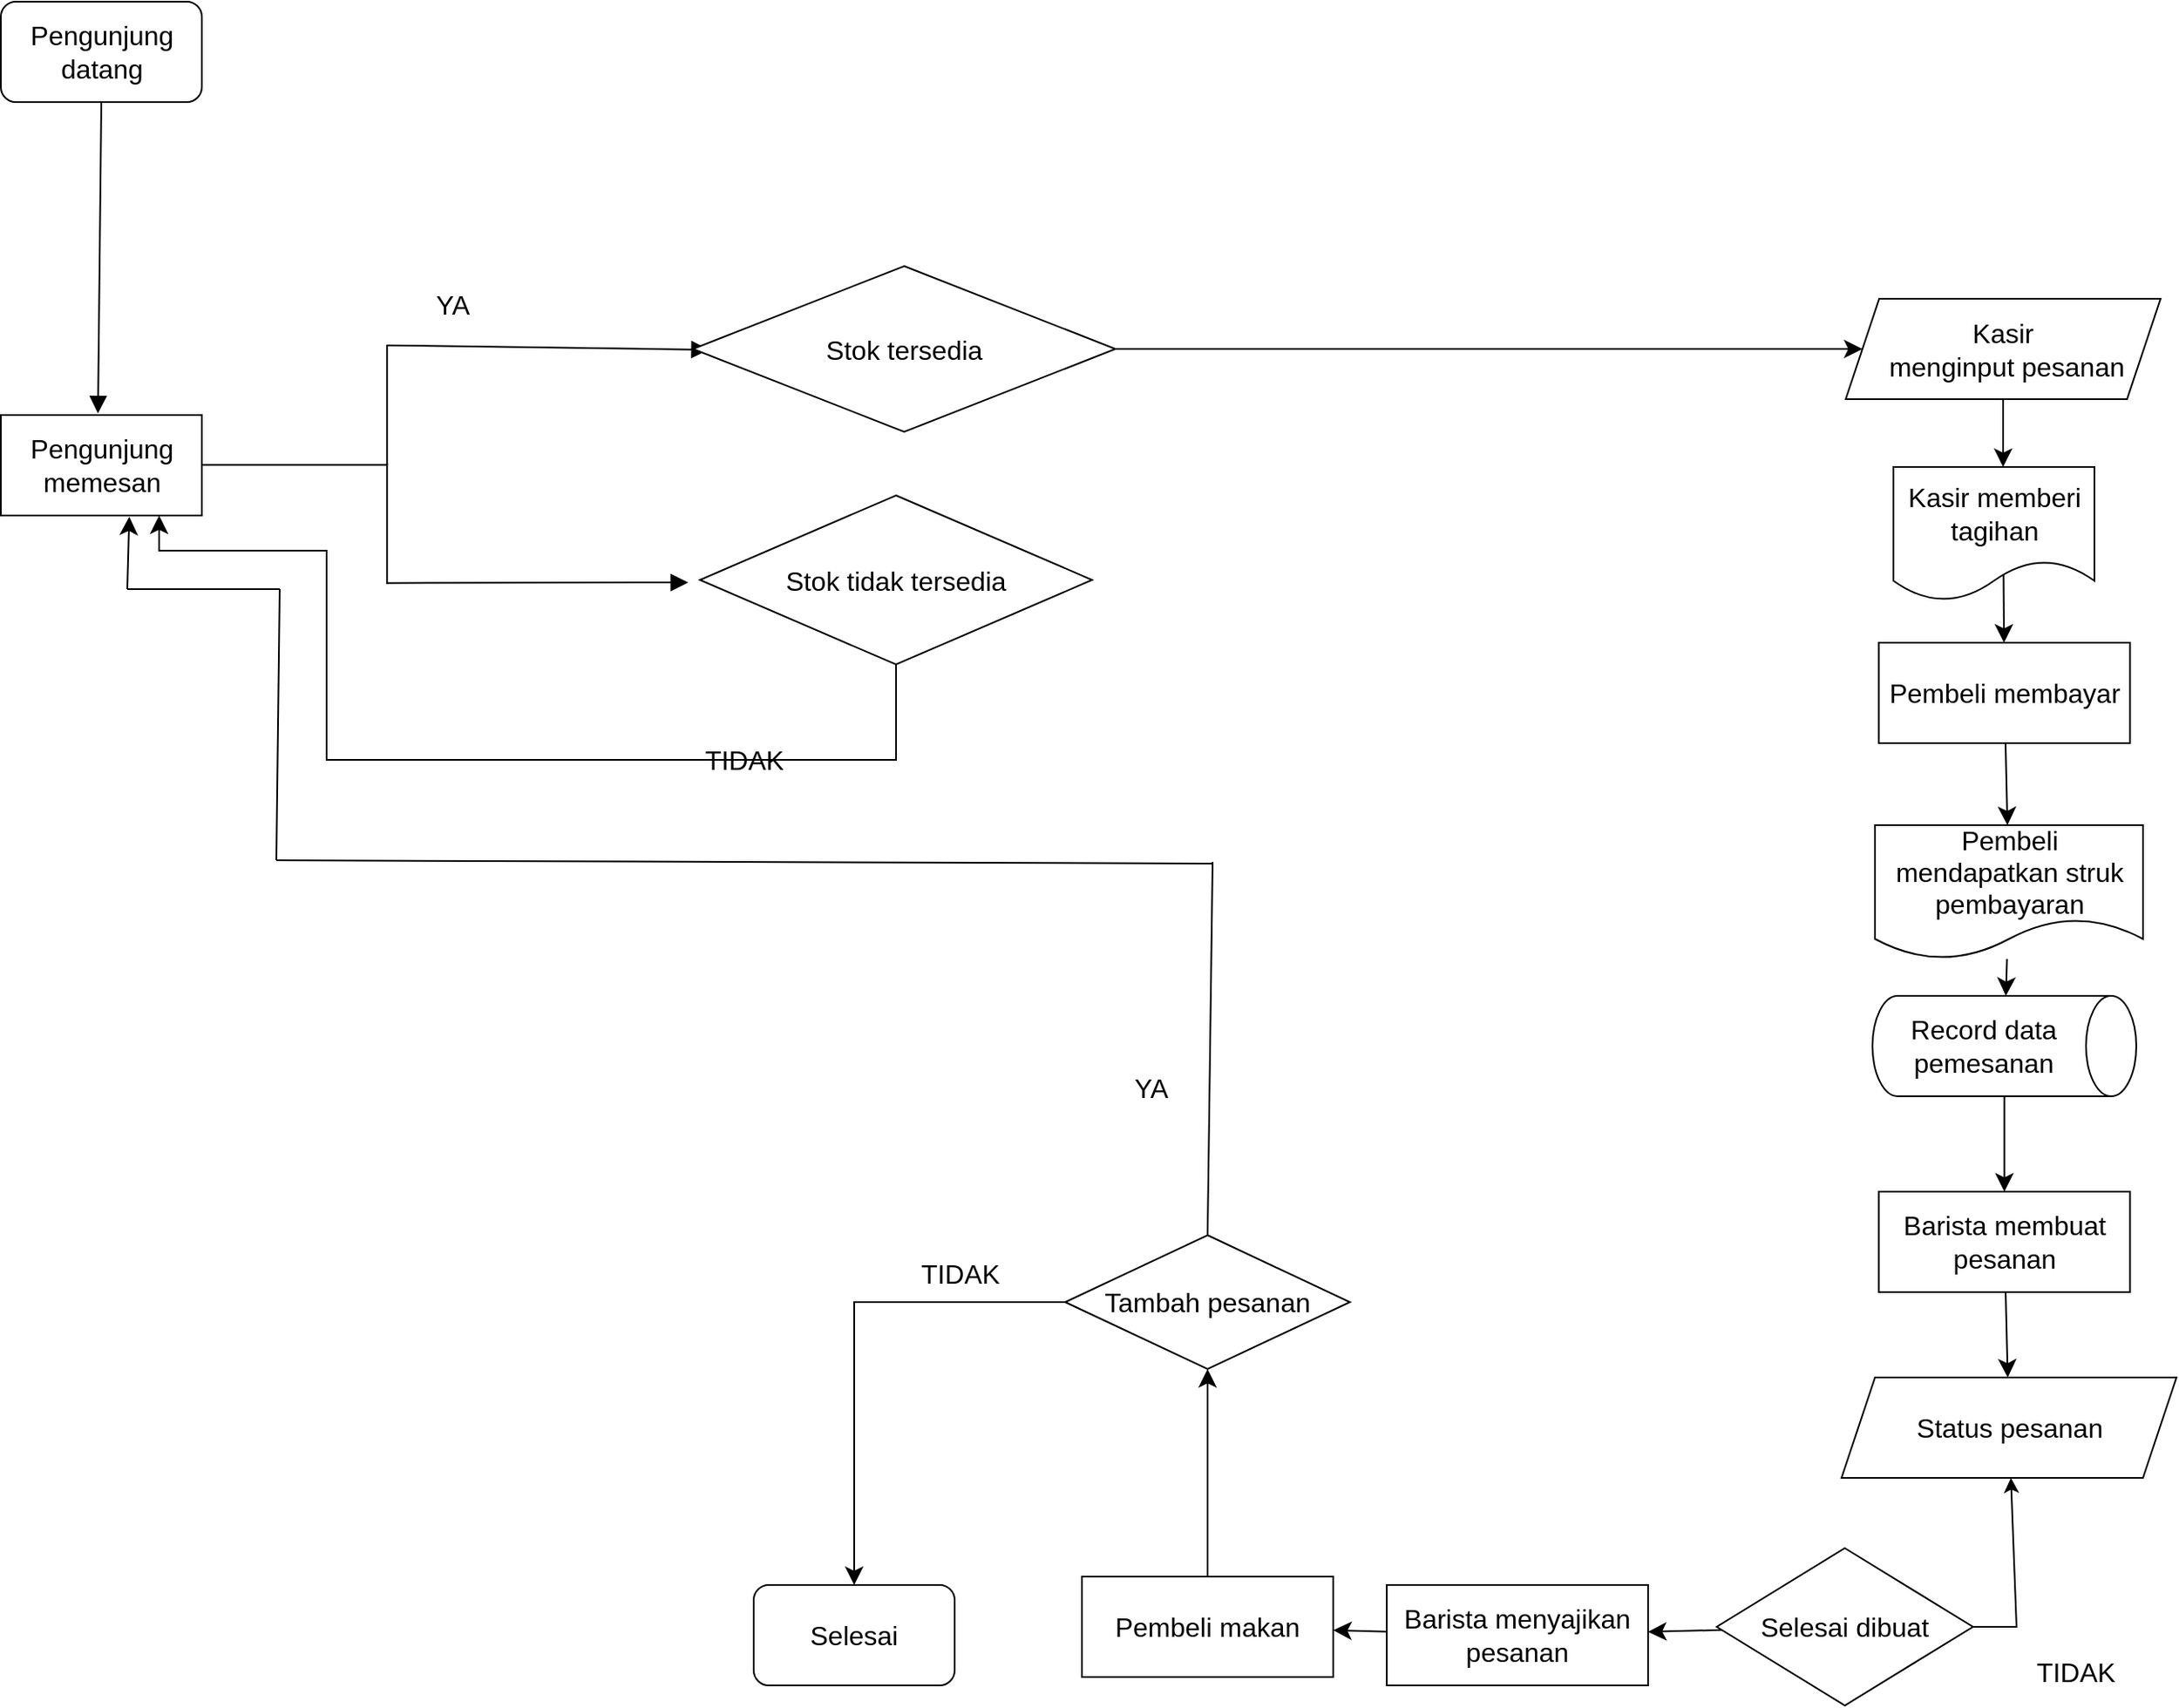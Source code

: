 <mxfile version="22.1.18" type="github">
  <diagram name="Halaman-1" id="X39AGLeUEUcifDFqh_xV">
    <mxGraphModel dx="3453" dy="2520" grid="0" gridSize="10" guides="1" tooltips="1" connect="1" arrows="1" fold="1" page="0" pageScale="1" pageWidth="827" pageHeight="1169" math="0" shadow="0">
      <root>
        <mxCell id="0" />
        <mxCell id="1" parent="0" />
        <mxCell id="WXR1SgdqpgOzqqLkaA0c-1" value="Pengunjung&lt;br&gt;datang" style="rounded=1;whiteSpace=wrap;html=1;fontSize=16;" parent="1" vertex="1">
          <mxGeometry x="-80.5" y="-538" width="120" height="60" as="geometry" />
        </mxCell>
        <mxCell id="WXR1SgdqpgOzqqLkaA0c-3" value="Pengunjung&lt;br&gt;memesan" style="rounded=0;whiteSpace=wrap;html=1;fontSize=16;" parent="1" vertex="1">
          <mxGeometry x="-80.5" y="-291" width="120" height="60" as="geometry" />
        </mxCell>
        <mxCell id="WXR1SgdqpgOzqqLkaA0c-7" value="" style="html=1;verticalAlign=bottom;labelBackgroundColor=none;endArrow=block;endFill=1;rounded=0;fontSize=12;startSize=8;endSize=8;curved=1;exitX=0.5;exitY=1;exitDx=0;exitDy=0;" parent="1" source="WXR1SgdqpgOzqqLkaA0c-1" edge="1">
          <mxGeometry width="160" relative="1" as="geometry">
            <mxPoint x="-22.5" y="-263" as="sourcePoint" />
            <mxPoint x="-22.5" y="-292" as="targetPoint" />
          </mxGeometry>
        </mxCell>
        <mxCell id="WXR1SgdqpgOzqqLkaA0c-27" style="edgeStyle=none;curved=1;rounded=0;orthogonalLoop=1;jettySize=auto;html=1;entryX=0;entryY=0.5;entryDx=0;entryDy=0;fontSize=12;startSize=8;endSize=8;" parent="1" source="WXR1SgdqpgOzqqLkaA0c-16" target="WXR1SgdqpgOzqqLkaA0c-26" edge="1">
          <mxGeometry relative="1" as="geometry" />
        </mxCell>
        <mxCell id="WXR1SgdqpgOzqqLkaA0c-80" style="edgeStyle=none;curved=1;rounded=0;orthogonalLoop=1;jettySize=auto;html=1;fontSize=12;startSize=8;endSize=8;" parent="1" source="WXR1SgdqpgOzqqLkaA0c-26" edge="1">
          <mxGeometry relative="1" as="geometry">
            <mxPoint x="1115" y="-260" as="targetPoint" />
          </mxGeometry>
        </mxCell>
        <mxCell id="WXR1SgdqpgOzqqLkaA0c-26" value="Kasir&lt;br&gt;&amp;nbsp;menginput pesanan" style="shape=parallelogram;perimeter=parallelogramPerimeter;whiteSpace=wrap;html=1;fixedSize=1;fontSize=16;" parent="1" vertex="1">
          <mxGeometry x="1021" y="-360.5" width="188" height="60" as="geometry" />
        </mxCell>
        <mxCell id="WXR1SgdqpgOzqqLkaA0c-30" value="Barista membuat pesanan" style="rounded=0;whiteSpace=wrap;html=1;fontSize=16;" parent="1" vertex="1">
          <mxGeometry x="1040.75" y="173" width="150" height="60" as="geometry" />
        </mxCell>
        <mxCell id="WXR1SgdqpgOzqqLkaA0c-32" value="Status pesanan" style="shape=parallelogram;perimeter=parallelogramPerimeter;whiteSpace=wrap;html=1;fixedSize=1;fontSize=16;" parent="1" vertex="1">
          <mxGeometry x="1018.5" y="284" width="200" height="60" as="geometry" />
        </mxCell>
        <mxCell id="WXR1SgdqpgOzqqLkaA0c-33" style="edgeStyle=none;curved=1;rounded=0;orthogonalLoop=1;jettySize=auto;html=1;fontSize=12;startSize=8;endSize=8;" parent="1" source="WXR1SgdqpgOzqqLkaA0c-30" target="WXR1SgdqpgOzqqLkaA0c-32" edge="1">
          <mxGeometry relative="1" as="geometry" />
        </mxCell>
        <mxCell id="LSWs2DIOvrWsIE_8H5As-2" style="edgeStyle=none;curved=1;rounded=0;orthogonalLoop=1;jettySize=auto;html=1;fontSize=12;startSize=8;endSize=8;" edge="1" parent="1" source="WXR1SgdqpgOzqqLkaA0c-34" target="WXR1SgdqpgOzqqLkaA0c-105">
          <mxGeometry relative="1" as="geometry" />
        </mxCell>
        <mxCell id="WXR1SgdqpgOzqqLkaA0c-34" value="Selesai dibuat" style="rhombus;whiteSpace=wrap;html=1;fontSize=16;" parent="1" vertex="1">
          <mxGeometry x="944" y="386" width="153" height="94" as="geometry" />
        </mxCell>
        <mxCell id="WXR1SgdqpgOzqqLkaA0c-42" value="" style="edgeStyle=none;curved=1;rounded=0;orthogonalLoop=1;jettySize=auto;html=1;fontSize=12;startSize=8;endSize=8;" parent="1" source="WXR1SgdqpgOzqqLkaA0c-39" target="WXR1SgdqpgOzqqLkaA0c-41" edge="1">
          <mxGeometry relative="1" as="geometry" />
        </mxCell>
        <mxCell id="WXR1SgdqpgOzqqLkaA0c-39" value="Pembeli makan" style="rounded=0;whiteSpace=wrap;html=1;fontSize=16;" parent="1" vertex="1">
          <mxGeometry x="565" y="403" width="150" height="60" as="geometry" />
        </mxCell>
        <mxCell id="LSWs2DIOvrWsIE_8H5As-1" style="edgeStyle=orthogonalEdgeStyle;rounded=0;orthogonalLoop=1;jettySize=auto;html=1;fontSize=12;startSize=8;endSize=8;" edge="1" parent="1" source="WXR1SgdqpgOzqqLkaA0c-41" target="WXR1SgdqpgOzqqLkaA0c-48">
          <mxGeometry relative="1" as="geometry">
            <mxPoint x="410.111" y="239" as="targetPoint" />
          </mxGeometry>
        </mxCell>
        <mxCell id="WXR1SgdqpgOzqqLkaA0c-41" value="Tambah pesanan" style="rhombus;whiteSpace=wrap;html=1;fontSize=16;rounded=0;" parent="1" vertex="1">
          <mxGeometry x="555" y="199" width="170" height="80" as="geometry" />
        </mxCell>
        <mxCell id="WXR1SgdqpgOzqqLkaA0c-47" value="" style="group" parent="1" vertex="1" connectable="0">
          <mxGeometry x="40" y="-380" width="545" height="238" as="geometry" />
        </mxCell>
        <mxCell id="WXR1SgdqpgOzqqLkaA0c-11" value="" style="endArrow=none;html=1;rounded=0;fontSize=12;startSize=8;endSize=8;curved=1;" parent="WXR1SgdqpgOzqqLkaA0c-47" edge="1">
          <mxGeometry width="50" height="50" relative="1" as="geometry">
            <mxPoint y="118.73" as="sourcePoint" />
            <mxPoint x="110.115" y="118.73" as="targetPoint" />
          </mxGeometry>
        </mxCell>
        <mxCell id="WXR1SgdqpgOzqqLkaA0c-12" value="" style="endArrow=none;html=1;rounded=0;fontSize=12;startSize=8;endSize=8;curved=1;" parent="WXR1SgdqpgOzqqLkaA0c-47" edge="1">
          <mxGeometry width="50" height="50" relative="1" as="geometry">
            <mxPoint x="110.115" y="119" as="sourcePoint" />
            <mxPoint x="110.115" y="47" as="targetPoint" />
          </mxGeometry>
        </mxCell>
        <mxCell id="WXR1SgdqpgOzqqLkaA0c-13" value="" style="endArrow=none;html=1;rounded=0;fontSize=12;startSize=8;endSize=8;curved=1;" parent="WXR1SgdqpgOzqqLkaA0c-47" edge="1">
          <mxGeometry width="50" height="50" relative="1" as="geometry">
            <mxPoint x="110.115" y="190" as="sourcePoint" />
            <mxPoint x="110.115" y="118" as="targetPoint" />
          </mxGeometry>
        </mxCell>
        <mxCell id="WXR1SgdqpgOzqqLkaA0c-14" value="" style="html=1;verticalAlign=bottom;labelBackgroundColor=none;endArrow=block;endFill=1;rounded=0;fontSize=12;startSize=8;endSize=8;curved=1;exitX=1.017;exitY=0.422;exitDx=0;exitDy=0;exitPerimeter=0;" parent="WXR1SgdqpgOzqqLkaA0c-47" edge="1">
          <mxGeometry width="160" relative="1" as="geometry">
            <mxPoint x="110.115" y="189.32" as="sourcePoint" />
            <mxPoint x="289.923" y="189" as="targetPoint" />
          </mxGeometry>
        </mxCell>
        <mxCell id="WXR1SgdqpgOzqqLkaA0c-15" value="" style="html=1;verticalAlign=bottom;labelBackgroundColor=none;endArrow=block;endFill=1;rounded=0;fontSize=12;startSize=8;endSize=8;curved=1;exitX=1.017;exitY=0.422;exitDx=0;exitDy=0;exitPerimeter=0;entryX=0.038;entryY=0.505;entryDx=0;entryDy=0;entryPerimeter=0;" parent="WXR1SgdqpgOzqqLkaA0c-47" target="WXR1SgdqpgOzqqLkaA0c-16" edge="1">
          <mxGeometry width="160" relative="1" as="geometry">
            <mxPoint x="110.115" y="47.32" as="sourcePoint" />
            <mxPoint x="289.923" y="47" as="targetPoint" />
          </mxGeometry>
        </mxCell>
        <mxCell id="WXR1SgdqpgOzqqLkaA0c-16" value="Stok tersedia" style="rhombus;whiteSpace=wrap;html=1;fontSize=16;" parent="WXR1SgdqpgOzqqLkaA0c-47" vertex="1">
          <mxGeometry x="292.711" width="252.289" height="99" as="geometry" />
        </mxCell>
        <mxCell id="WXR1SgdqpgOzqqLkaA0c-17" value="Stok tidak tersedia" style="rhombus;whiteSpace=wrap;html=1;fontSize=16;" parent="WXR1SgdqpgOzqqLkaA0c-47" vertex="1">
          <mxGeometry x="296.893" y="137" width="234.169" height="101" as="geometry" />
        </mxCell>
        <mxCell id="WXR1SgdqpgOzqqLkaA0c-69" value="YA" style="text;html=1;align=center;verticalAlign=middle;resizable=0;points=[];autosize=1;strokeColor=none;fillColor=none;fontSize=16;" parent="WXR1SgdqpgOzqqLkaA0c-47" vertex="1">
          <mxGeometry x="129.629" y="7" width="38" height="31" as="geometry" />
        </mxCell>
        <mxCell id="WXR1SgdqpgOzqqLkaA0c-48" value="Selesai" style="rounded=1;whiteSpace=wrap;html=1;fontSize=16;" parent="1" vertex="1">
          <mxGeometry x="369" y="408" width="120" height="60" as="geometry" />
        </mxCell>
        <mxCell id="WXR1SgdqpgOzqqLkaA0c-54" value="TIDAK" style="text;html=1;align=center;verticalAlign=middle;resizable=0;points=[];autosize=1;strokeColor=none;fillColor=none;fontSize=16;" parent="1" vertex="1">
          <mxGeometry x="459" y="206" width="65" height="31" as="geometry" />
        </mxCell>
        <mxCell id="WXR1SgdqpgOzqqLkaA0c-55" value="" style="endArrow=none;html=1;rounded=0;fontSize=12;startSize=8;endSize=8;curved=1;exitX=0.5;exitY=0;exitDx=0;exitDy=0;" parent="1" source="WXR1SgdqpgOzqqLkaA0c-41" edge="1">
          <mxGeometry width="50" height="50" relative="1" as="geometry">
            <mxPoint x="619" y="90" as="sourcePoint" />
            <mxPoint x="643" y="-24" as="targetPoint" />
          </mxGeometry>
        </mxCell>
        <mxCell id="WXR1SgdqpgOzqqLkaA0c-56" value="" style="endArrow=none;html=1;rounded=0;fontSize=12;startSize=8;endSize=8;curved=1;" parent="1" edge="1">
          <mxGeometry width="50" height="50" relative="1" as="geometry">
            <mxPoint x="643" y="-23" as="sourcePoint" />
            <mxPoint x="84" y="-25" as="targetPoint" />
          </mxGeometry>
        </mxCell>
        <mxCell id="WXR1SgdqpgOzqqLkaA0c-57" value="" style="endArrow=none;html=1;rounded=0;fontSize=12;startSize=8;endSize=8;curved=1;exitX=0.5;exitY=0;exitDx=0;exitDy=0;" parent="1" edge="1">
          <mxGeometry width="50" height="50" relative="1" as="geometry">
            <mxPoint x="84" y="-25" as="sourcePoint" />
            <mxPoint x="86" y="-187" as="targetPoint" />
          </mxGeometry>
        </mxCell>
        <mxCell id="WXR1SgdqpgOzqqLkaA0c-58" value="" style="endArrow=none;html=1;rounded=0;fontSize=12;startSize=8;endSize=8;curved=1;" parent="1" edge="1">
          <mxGeometry width="50" height="50" relative="1" as="geometry">
            <mxPoint x="86" y="-187" as="sourcePoint" />
            <mxPoint x="-5" y="-187" as="targetPoint" />
          </mxGeometry>
        </mxCell>
        <mxCell id="WXR1SgdqpgOzqqLkaA0c-61" value="" style="endArrow=classic;html=1;rounded=0;fontSize=12;startSize=8;endSize=8;curved=1;entryX=0.639;entryY=1.012;entryDx=0;entryDy=0;entryPerimeter=0;" parent="1" target="WXR1SgdqpgOzqqLkaA0c-3" edge="1">
          <mxGeometry width="50" height="50" relative="1" as="geometry">
            <mxPoint x="-5" y="-187" as="sourcePoint" />
            <mxPoint x="76" y="-219" as="targetPoint" />
          </mxGeometry>
        </mxCell>
        <mxCell id="WXR1SgdqpgOzqqLkaA0c-67" value="YA" style="text;html=1;align=center;verticalAlign=middle;resizable=0;points=[];autosize=1;strokeColor=none;fillColor=none;fontSize=16;" parent="1" vertex="1">
          <mxGeometry x="587" y="95" width="38" height="31" as="geometry" />
        </mxCell>
        <mxCell id="WXR1SgdqpgOzqqLkaA0c-68" value="TIDAK" style="text;html=1;align=center;verticalAlign=middle;resizable=0;points=[];autosize=1;strokeColor=none;fillColor=none;fontSize=16;" parent="1" vertex="1">
          <mxGeometry x="330" y="-101" width="65" height="31" as="geometry" />
        </mxCell>
        <mxCell id="WXR1SgdqpgOzqqLkaA0c-91" style="edgeStyle=none;curved=1;rounded=0;orthogonalLoop=1;jettySize=auto;html=1;fontSize=12;startSize=8;endSize=8;" parent="1" source="WXR1SgdqpgOzqqLkaA0c-76" target="WXR1SgdqpgOzqqLkaA0c-30" edge="1">
          <mxGeometry relative="1" as="geometry" />
        </mxCell>
        <mxCell id="WXR1SgdqpgOzqqLkaA0c-76" value="Record data pemesanan" style="shape=cylinder3;whiteSpace=wrap;html=1;boundedLbl=1;backgroundOutline=1;size=15;fontSize=16;direction=south;" parent="1" vertex="1">
          <mxGeometry x="1037" y="56" width="157.5" height="60" as="geometry" />
        </mxCell>
        <mxCell id="WXR1SgdqpgOzqqLkaA0c-81" style="edgeStyle=none;curved=1;rounded=0;orthogonalLoop=1;jettySize=auto;html=1;fontSize=12;startSize=8;endSize=8;" parent="1" target="WXR1SgdqpgOzqqLkaA0c-79" edge="1">
          <mxGeometry relative="1" as="geometry">
            <mxPoint x="1115.214" y="-200" as="sourcePoint" />
          </mxGeometry>
        </mxCell>
        <mxCell id="WXR1SgdqpgOzqqLkaA0c-89" style="edgeStyle=none;curved=1;rounded=0;orthogonalLoop=1;jettySize=auto;html=1;fontSize=12;startSize=8;endSize=8;" parent="1" source="WXR1SgdqpgOzqqLkaA0c-79" target="WXR1SgdqpgOzqqLkaA0c-84" edge="1">
          <mxGeometry relative="1" as="geometry" />
        </mxCell>
        <mxCell id="WXR1SgdqpgOzqqLkaA0c-79" value="Pembeli membayar" style="rounded=0;whiteSpace=wrap;html=1;fontSize=16;" parent="1" vertex="1">
          <mxGeometry x="1040.75" y="-155" width="150" height="60" as="geometry" />
        </mxCell>
        <mxCell id="WXR1SgdqpgOzqqLkaA0c-90" style="edgeStyle=none;curved=1;rounded=0;orthogonalLoop=1;jettySize=auto;html=1;fontSize=12;startSize=8;endSize=8;" parent="1" source="WXR1SgdqpgOzqqLkaA0c-84" target="WXR1SgdqpgOzqqLkaA0c-76" edge="1">
          <mxGeometry relative="1" as="geometry" />
        </mxCell>
        <mxCell id="WXR1SgdqpgOzqqLkaA0c-84" value="Pembeli mendapatkan struk pembayaran" style="shape=document;whiteSpace=wrap;html=1;boundedLbl=1;fontSize=16;" parent="1" vertex="1">
          <mxGeometry x="1038.5" y="-46" width="160" height="80" as="geometry" />
        </mxCell>
        <mxCell id="WXR1SgdqpgOzqqLkaA0c-88" value="Kasir memberi tagihan" style="shape=document;whiteSpace=wrap;html=1;boundedLbl=1;fontSize=16;" parent="1" vertex="1">
          <mxGeometry x="1049.5" y="-260" width="120" height="80" as="geometry" />
        </mxCell>
        <mxCell id="WXR1SgdqpgOzqqLkaA0c-95" value="TIDAK" style="text;html=1;align=center;verticalAlign=middle;resizable=0;points=[];autosize=1;strokeColor=none;fillColor=none;fontSize=16;" parent="1" vertex="1">
          <mxGeometry x="1125.75" y="444" width="65" height="31" as="geometry" />
        </mxCell>
        <mxCell id="WXR1SgdqpgOzqqLkaA0c-104" value="" style="endArrow=classic;html=1;rounded=0;fontSize=12;curved=0;exitX=1;exitY=0.5;exitDx=0;exitDy=0;" parent="1" source="WXR1SgdqpgOzqqLkaA0c-34" target="WXR1SgdqpgOzqqLkaA0c-32" edge="1">
          <mxGeometry width="50" height="50" relative="1" as="geometry">
            <mxPoint x="931" y="362" as="sourcePoint" />
            <mxPoint x="981" y="312" as="targetPoint" />
            <Array as="points">
              <mxPoint x="1123" y="433" />
            </Array>
          </mxGeometry>
        </mxCell>
        <mxCell id="LSWs2DIOvrWsIE_8H5As-3" style="edgeStyle=none;curved=1;rounded=0;orthogonalLoop=1;jettySize=auto;html=1;fontSize=12;startSize=8;endSize=8;" edge="1" parent="1" source="WXR1SgdqpgOzqqLkaA0c-105" target="WXR1SgdqpgOzqqLkaA0c-39">
          <mxGeometry relative="1" as="geometry" />
        </mxCell>
        <mxCell id="WXR1SgdqpgOzqqLkaA0c-105" value="Barista menyajikan pesanan" style="rounded=0;whiteSpace=wrap;html=1;fontSize=16;" parent="1" vertex="1">
          <mxGeometry x="747" y="408" width="156" height="60" as="geometry" />
        </mxCell>
        <mxCell id="LSWs2DIOvrWsIE_8H5As-4" style="edgeStyle=orthogonalEdgeStyle;rounded=0;orthogonalLoop=1;jettySize=auto;html=1;fontSize=12;startSize=8;endSize=8;" edge="1" parent="1" source="WXR1SgdqpgOzqqLkaA0c-17" target="WXR1SgdqpgOzqqLkaA0c-3">
          <mxGeometry relative="1" as="geometry">
            <Array as="points">
              <mxPoint x="454" y="-85" />
              <mxPoint x="114" y="-85" />
              <mxPoint x="114" y="-210" />
              <mxPoint x="14" y="-210" />
            </Array>
          </mxGeometry>
        </mxCell>
      </root>
    </mxGraphModel>
  </diagram>
</mxfile>
